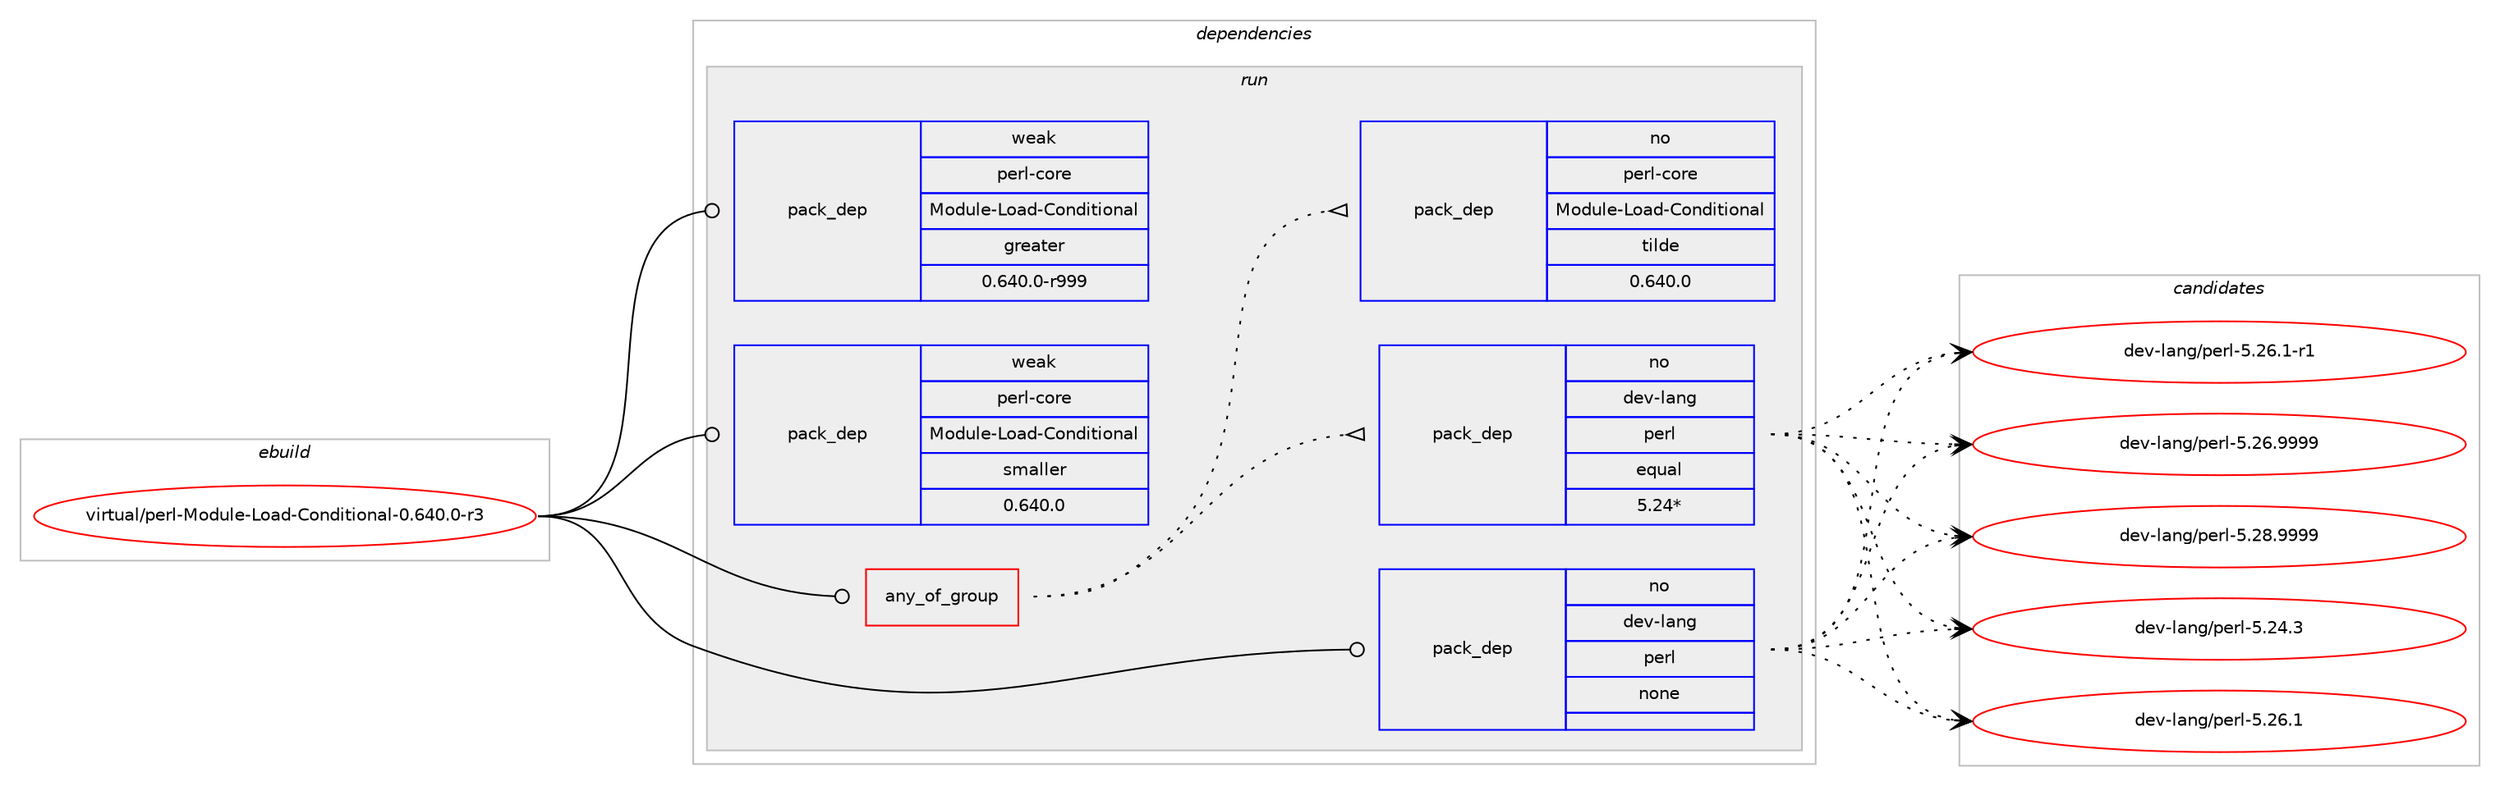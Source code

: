 digraph prolog {

# *************
# Graph options
# *************

newrank=true;
concentrate=true;
compound=true;
graph [rankdir=LR,fontname=Helvetica,fontsize=10,ranksep=1.5];#, ranksep=2.5, nodesep=0.2];
edge  [arrowhead=vee];
node  [fontname=Helvetica,fontsize=10];

# **********
# The ebuild
# **********

subgraph cluster_leftcol {
color=gray;
rank=same;
label=<<i>ebuild</i>>;
id [label="virtual/perl-Module-Load-Conditional-0.640.0-r3", color=red, width=4, href="../virtual/perl-Module-Load-Conditional-0.640.0-r3.svg"];
}

# ****************
# The dependencies
# ****************

subgraph cluster_midcol {
color=gray;
label=<<i>dependencies</i>>;
subgraph cluster_compile {
fillcolor="#eeeeee";
style=filled;
label=<<i>compile</i>>;
}
subgraph cluster_compileandrun {
fillcolor="#eeeeee";
style=filled;
label=<<i>compile and run</i>>;
}
subgraph cluster_run {
fillcolor="#eeeeee";
style=filled;
label=<<i>run</i>>;
subgraph any46 {
dependency5815 [label=<<TABLE BORDER="0" CELLBORDER="1" CELLSPACING="0" CELLPADDING="4"><TR><TD CELLPADDING="10">any_of_group</TD></TR></TABLE>>, shape=none, color=red];subgraph pack5357 {
dependency5816 [label=<<TABLE BORDER="0" CELLBORDER="1" CELLSPACING="0" CELLPADDING="4" WIDTH="220"><TR><TD ROWSPAN="6" CELLPADDING="30">pack_dep</TD></TR><TR><TD WIDTH="110">no</TD></TR><TR><TD>dev-lang</TD></TR><TR><TD>perl</TD></TR><TR><TD>equal</TD></TR><TR><TD>5.24*</TD></TR></TABLE>>, shape=none, color=blue];
}
dependency5815:e -> dependency5816:w [weight=20,style="dotted",arrowhead="oinv"];
subgraph pack5358 {
dependency5817 [label=<<TABLE BORDER="0" CELLBORDER="1" CELLSPACING="0" CELLPADDING="4" WIDTH="220"><TR><TD ROWSPAN="6" CELLPADDING="30">pack_dep</TD></TR><TR><TD WIDTH="110">no</TD></TR><TR><TD>perl-core</TD></TR><TR><TD>Module-Load-Conditional</TD></TR><TR><TD>tilde</TD></TR><TR><TD>0.640.0</TD></TR></TABLE>>, shape=none, color=blue];
}
dependency5815:e -> dependency5817:w [weight=20,style="dotted",arrowhead="oinv"];
}
id:e -> dependency5815:w [weight=20,style="solid",arrowhead="odot"];
subgraph pack5359 {
dependency5818 [label=<<TABLE BORDER="0" CELLBORDER="1" CELLSPACING="0" CELLPADDING="4" WIDTH="220"><TR><TD ROWSPAN="6" CELLPADDING="30">pack_dep</TD></TR><TR><TD WIDTH="110">no</TD></TR><TR><TD>dev-lang</TD></TR><TR><TD>perl</TD></TR><TR><TD>none</TD></TR><TR><TD></TD></TR></TABLE>>, shape=none, color=blue];
}
id:e -> dependency5818:w [weight=20,style="solid",arrowhead="odot"];
subgraph pack5360 {
dependency5819 [label=<<TABLE BORDER="0" CELLBORDER="1" CELLSPACING="0" CELLPADDING="4" WIDTH="220"><TR><TD ROWSPAN="6" CELLPADDING="30">pack_dep</TD></TR><TR><TD WIDTH="110">weak</TD></TR><TR><TD>perl-core</TD></TR><TR><TD>Module-Load-Conditional</TD></TR><TR><TD>greater</TD></TR><TR><TD>0.640.0-r999</TD></TR></TABLE>>, shape=none, color=blue];
}
id:e -> dependency5819:w [weight=20,style="solid",arrowhead="odot"];
subgraph pack5361 {
dependency5820 [label=<<TABLE BORDER="0" CELLBORDER="1" CELLSPACING="0" CELLPADDING="4" WIDTH="220"><TR><TD ROWSPAN="6" CELLPADDING="30">pack_dep</TD></TR><TR><TD WIDTH="110">weak</TD></TR><TR><TD>perl-core</TD></TR><TR><TD>Module-Load-Conditional</TD></TR><TR><TD>smaller</TD></TR><TR><TD>0.640.0</TD></TR></TABLE>>, shape=none, color=blue];
}
id:e -> dependency5820:w [weight=20,style="solid",arrowhead="odot"];
}
}

# **************
# The candidates
# **************

subgraph cluster_choices {
rank=same;
color=gray;
label=<<i>candidates</i>>;

subgraph choice5357 {
color=black;
nodesep=1;
choice10010111845108971101034711210111410845534650524651 [label="dev-lang/perl-5.24.3", color=red, width=4,href="../dev-lang/perl-5.24.3.svg"];
choice10010111845108971101034711210111410845534650544649 [label="dev-lang/perl-5.26.1", color=red, width=4,href="../dev-lang/perl-5.26.1.svg"];
choice100101118451089711010347112101114108455346505446494511449 [label="dev-lang/perl-5.26.1-r1", color=red, width=4,href="../dev-lang/perl-5.26.1-r1.svg"];
choice10010111845108971101034711210111410845534650544657575757 [label="dev-lang/perl-5.26.9999", color=red, width=4,href="../dev-lang/perl-5.26.9999.svg"];
choice10010111845108971101034711210111410845534650564657575757 [label="dev-lang/perl-5.28.9999", color=red, width=4,href="../dev-lang/perl-5.28.9999.svg"];
dependency5816:e -> choice10010111845108971101034711210111410845534650524651:w [style=dotted,weight="100"];
dependency5816:e -> choice10010111845108971101034711210111410845534650544649:w [style=dotted,weight="100"];
dependency5816:e -> choice100101118451089711010347112101114108455346505446494511449:w [style=dotted,weight="100"];
dependency5816:e -> choice10010111845108971101034711210111410845534650544657575757:w [style=dotted,weight="100"];
dependency5816:e -> choice10010111845108971101034711210111410845534650564657575757:w [style=dotted,weight="100"];
}
subgraph choice5358 {
color=black;
nodesep=1;
}
subgraph choice5359 {
color=black;
nodesep=1;
choice10010111845108971101034711210111410845534650524651 [label="dev-lang/perl-5.24.3", color=red, width=4,href="../dev-lang/perl-5.24.3.svg"];
choice10010111845108971101034711210111410845534650544649 [label="dev-lang/perl-5.26.1", color=red, width=4,href="../dev-lang/perl-5.26.1.svg"];
choice100101118451089711010347112101114108455346505446494511449 [label="dev-lang/perl-5.26.1-r1", color=red, width=4,href="../dev-lang/perl-5.26.1-r1.svg"];
choice10010111845108971101034711210111410845534650544657575757 [label="dev-lang/perl-5.26.9999", color=red, width=4,href="../dev-lang/perl-5.26.9999.svg"];
choice10010111845108971101034711210111410845534650564657575757 [label="dev-lang/perl-5.28.9999", color=red, width=4,href="../dev-lang/perl-5.28.9999.svg"];
dependency5818:e -> choice10010111845108971101034711210111410845534650524651:w [style=dotted,weight="100"];
dependency5818:e -> choice10010111845108971101034711210111410845534650544649:w [style=dotted,weight="100"];
dependency5818:e -> choice100101118451089711010347112101114108455346505446494511449:w [style=dotted,weight="100"];
dependency5818:e -> choice10010111845108971101034711210111410845534650544657575757:w [style=dotted,weight="100"];
dependency5818:e -> choice10010111845108971101034711210111410845534650564657575757:w [style=dotted,weight="100"];
}
subgraph choice5360 {
color=black;
nodesep=1;
}
subgraph choice5361 {
color=black;
nodesep=1;
}
}

}
